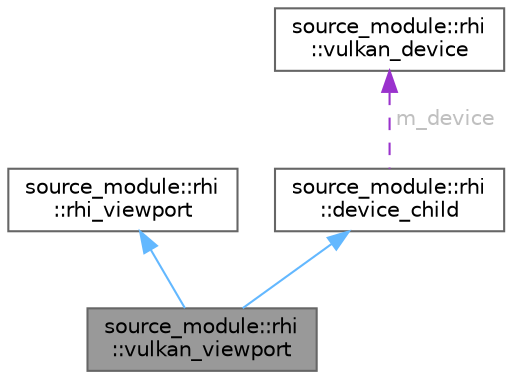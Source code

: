digraph "source_module::rhi::vulkan_viewport"
{
 // LATEX_PDF_SIZE
  bgcolor="transparent";
  edge [fontname=Helvetica,fontsize=10,labelfontname=Helvetica,labelfontsize=10];
  node [fontname=Helvetica,fontsize=10,shape=box,height=0.2,width=0.4];
  Node1 [id="Node000001",label="source_module::rhi\l::vulkan_viewport",height=0.2,width=0.4,color="gray40", fillcolor="grey60", style="filled", fontcolor="black",tooltip=" "];
  Node2 -> Node1 [id="edge4_Node000001_Node000002",dir="back",color="steelblue1",style="solid",tooltip=" "];
  Node2 [id="Node000002",label="source_module::rhi\l::rhi_viewport",height=0.2,width=0.4,color="gray40", fillcolor="white", style="filled",URL="$structsource__module_1_1rhi_1_1rhi__viewport.html",tooltip=" "];
  Node3 -> Node1 [id="edge5_Node000001_Node000003",dir="back",color="steelblue1",style="solid",tooltip=" "];
  Node3 [id="Node000003",label="source_module::rhi\l::device_child",height=0.2,width=0.4,color="gray40", fillcolor="white", style="filled",URL="$classsource__module_1_1rhi_1_1device__child.html",tooltip=" "];
  Node4 -> Node3 [id="edge6_Node000003_Node000004",dir="back",color="darkorchid3",style="dashed",tooltip=" ",label=" m_device",fontcolor="grey" ];
  Node4 [id="Node000004",label="source_module::rhi\l::vulkan_device",height=0.2,width=0.4,color="gray40", fillcolor="white", style="filled",URL="$classsource__module_1_1rhi_1_1vulkan__device.html",tooltip=" "];
}

